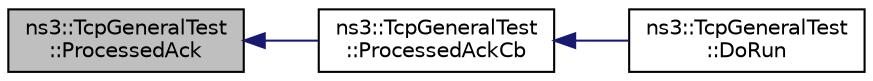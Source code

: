 digraph "ns3::TcpGeneralTest::ProcessedAck"
{
  edge [fontname="Helvetica",fontsize="10",labelfontname="Helvetica",labelfontsize="10"];
  node [fontname="Helvetica",fontsize="10",shape=record];
  rankdir="LR";
  Node1 [label="ns3::TcpGeneralTest\l::ProcessedAck",height=0.2,width=0.4,color="black", fillcolor="grey75", style="filled", fontcolor="black"];
  Node1 -> Node2 [dir="back",color="midnightblue",fontsize="10",style="solid"];
  Node2 [label="ns3::TcpGeneralTest\l::ProcessedAckCb",height=0.2,width=0.4,color="black", fillcolor="white", style="filled",URL="$d2/dfd/classns3_1_1TcpGeneralTest.html#af88a3e0b2df93ce521e1b83ae9e4ef76",tooltip="ACK processed Callback. "];
  Node2 -> Node3 [dir="back",color="midnightblue",fontsize="10",style="solid"];
  Node3 [label="ns3::TcpGeneralTest\l::DoRun",height=0.2,width=0.4,color="black", fillcolor="white", style="filled",URL="$d2/dfd/classns3_1_1TcpGeneralTest.html#a79f00453e60b95fcf8d22757593f5ed3",tooltip="Execute the tcp test. "];
}
